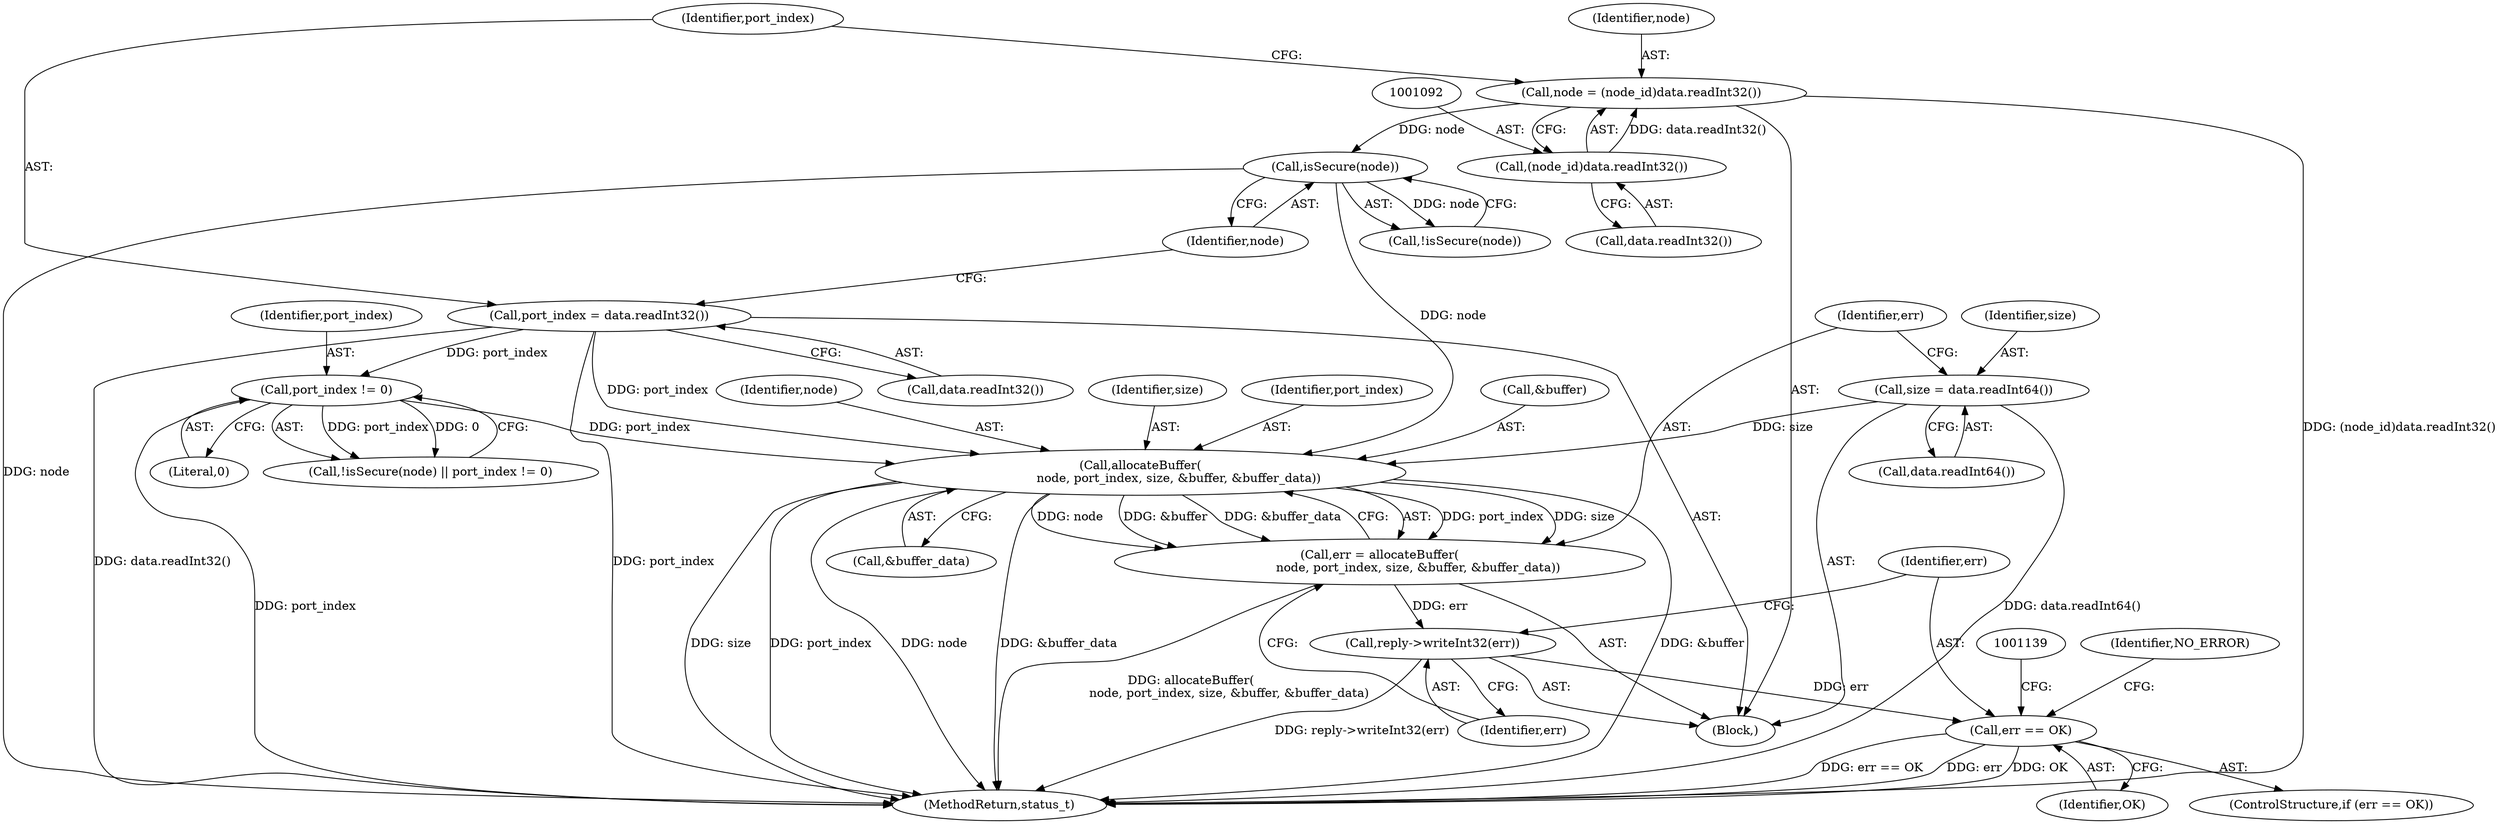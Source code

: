digraph "0_Android_db829699d3293f254a7387894303451a91278986@API" {
"1001122" [label="(Call,allocateBuffer(\n                    node, port_index, size, &buffer, &buffer_data))"];
"1001101" [label="(Call,isSecure(node))"];
"1001089" [label="(Call,node = (node_id)data.readInt32())"];
"1001091" [label="(Call,(node_id)data.readInt32())"];
"1001103" [label="(Call,port_index != 0)"];
"1001095" [label="(Call,port_index = data.readInt32())"];
"1001114" [label="(Call,size = data.readInt64())"];
"1001120" [label="(Call,err = allocateBuffer(\n                    node, port_index, size, &buffer, &buffer_data))"];
"1001130" [label="(Call,reply->writeInt32(err))"];
"1001133" [label="(Call,err == OK)"];
"1001105" [label="(Literal,0)"];
"1001130" [label="(Call,reply->writeInt32(err))"];
"1001100" [label="(Call,!isSecure(node))"];
"1001131" [label="(Identifier,err)"];
"1001132" [label="(ControlStructure,if (err == OK))"];
"1001089" [label="(Call,node = (node_id)data.readInt32())"];
"1001134" [label="(Identifier,err)"];
"1001116" [label="(Call,data.readInt64())"];
"1001122" [label="(Call,allocateBuffer(\n                    node, port_index, size, &buffer, &buffer_data))"];
"1001103" [label="(Call,port_index != 0)"];
"1001135" [label="(Identifier,OK)"];
"1001097" [label="(Call,data.readInt32())"];
"1001121" [label="(Identifier,err)"];
"1001101" [label="(Call,isSecure(node))"];
"1001083" [label="(Block,)"];
"1001114" [label="(Call,size = data.readInt64())"];
"1001126" [label="(Call,&buffer)"];
"1001091" [label="(Call,(node_id)data.readInt32())"];
"1001146" [label="(Identifier,NO_ERROR)"];
"1001123" [label="(Identifier,node)"];
"1001125" [label="(Identifier,size)"];
"1001353" [label="(MethodReturn,status_t)"];
"1001095" [label="(Call,port_index = data.readInt32())"];
"1001104" [label="(Identifier,port_index)"];
"1001096" [label="(Identifier,port_index)"];
"1001099" [label="(Call,!isSecure(node) || port_index != 0)"];
"1001120" [label="(Call,err = allocateBuffer(\n                    node, port_index, size, &buffer, &buffer_data))"];
"1001128" [label="(Call,&buffer_data)"];
"1001115" [label="(Identifier,size)"];
"1001124" [label="(Identifier,port_index)"];
"1001133" [label="(Call,err == OK)"];
"1001093" [label="(Call,data.readInt32())"];
"1001102" [label="(Identifier,node)"];
"1001090" [label="(Identifier,node)"];
"1001122" -> "1001120"  [label="AST: "];
"1001122" -> "1001128"  [label="CFG: "];
"1001123" -> "1001122"  [label="AST: "];
"1001124" -> "1001122"  [label="AST: "];
"1001125" -> "1001122"  [label="AST: "];
"1001126" -> "1001122"  [label="AST: "];
"1001128" -> "1001122"  [label="AST: "];
"1001120" -> "1001122"  [label="CFG: "];
"1001122" -> "1001353"  [label="DDG: port_index"];
"1001122" -> "1001353"  [label="DDG: node"];
"1001122" -> "1001353"  [label="DDG: &buffer_data"];
"1001122" -> "1001353"  [label="DDG: &buffer"];
"1001122" -> "1001353"  [label="DDG: size"];
"1001122" -> "1001120"  [label="DDG: port_index"];
"1001122" -> "1001120"  [label="DDG: size"];
"1001122" -> "1001120"  [label="DDG: node"];
"1001122" -> "1001120"  [label="DDG: &buffer"];
"1001122" -> "1001120"  [label="DDG: &buffer_data"];
"1001101" -> "1001122"  [label="DDG: node"];
"1001103" -> "1001122"  [label="DDG: port_index"];
"1001095" -> "1001122"  [label="DDG: port_index"];
"1001114" -> "1001122"  [label="DDG: size"];
"1001101" -> "1001100"  [label="AST: "];
"1001101" -> "1001102"  [label="CFG: "];
"1001102" -> "1001101"  [label="AST: "];
"1001100" -> "1001101"  [label="CFG: "];
"1001101" -> "1001353"  [label="DDG: node"];
"1001101" -> "1001100"  [label="DDG: node"];
"1001089" -> "1001101"  [label="DDG: node"];
"1001089" -> "1001083"  [label="AST: "];
"1001089" -> "1001091"  [label="CFG: "];
"1001090" -> "1001089"  [label="AST: "];
"1001091" -> "1001089"  [label="AST: "];
"1001096" -> "1001089"  [label="CFG: "];
"1001089" -> "1001353"  [label="DDG: (node_id)data.readInt32()"];
"1001091" -> "1001089"  [label="DDG: data.readInt32()"];
"1001091" -> "1001093"  [label="CFG: "];
"1001092" -> "1001091"  [label="AST: "];
"1001093" -> "1001091"  [label="AST: "];
"1001103" -> "1001099"  [label="AST: "];
"1001103" -> "1001105"  [label="CFG: "];
"1001104" -> "1001103"  [label="AST: "];
"1001105" -> "1001103"  [label="AST: "];
"1001099" -> "1001103"  [label="CFG: "];
"1001103" -> "1001353"  [label="DDG: port_index"];
"1001103" -> "1001099"  [label="DDG: port_index"];
"1001103" -> "1001099"  [label="DDG: 0"];
"1001095" -> "1001103"  [label="DDG: port_index"];
"1001095" -> "1001083"  [label="AST: "];
"1001095" -> "1001097"  [label="CFG: "];
"1001096" -> "1001095"  [label="AST: "];
"1001097" -> "1001095"  [label="AST: "];
"1001102" -> "1001095"  [label="CFG: "];
"1001095" -> "1001353"  [label="DDG: data.readInt32()"];
"1001095" -> "1001353"  [label="DDG: port_index"];
"1001114" -> "1001083"  [label="AST: "];
"1001114" -> "1001116"  [label="CFG: "];
"1001115" -> "1001114"  [label="AST: "];
"1001116" -> "1001114"  [label="AST: "];
"1001121" -> "1001114"  [label="CFG: "];
"1001114" -> "1001353"  [label="DDG: data.readInt64()"];
"1001120" -> "1001083"  [label="AST: "];
"1001121" -> "1001120"  [label="AST: "];
"1001131" -> "1001120"  [label="CFG: "];
"1001120" -> "1001353"  [label="DDG: allocateBuffer(\n                    node, port_index, size, &buffer, &buffer_data)"];
"1001120" -> "1001130"  [label="DDG: err"];
"1001130" -> "1001083"  [label="AST: "];
"1001130" -> "1001131"  [label="CFG: "];
"1001131" -> "1001130"  [label="AST: "];
"1001134" -> "1001130"  [label="CFG: "];
"1001130" -> "1001353"  [label="DDG: reply->writeInt32(err)"];
"1001130" -> "1001133"  [label="DDG: err"];
"1001133" -> "1001132"  [label="AST: "];
"1001133" -> "1001135"  [label="CFG: "];
"1001134" -> "1001133"  [label="AST: "];
"1001135" -> "1001133"  [label="AST: "];
"1001139" -> "1001133"  [label="CFG: "];
"1001146" -> "1001133"  [label="CFG: "];
"1001133" -> "1001353"  [label="DDG: err"];
"1001133" -> "1001353"  [label="DDG: OK"];
"1001133" -> "1001353"  [label="DDG: err == OK"];
}
